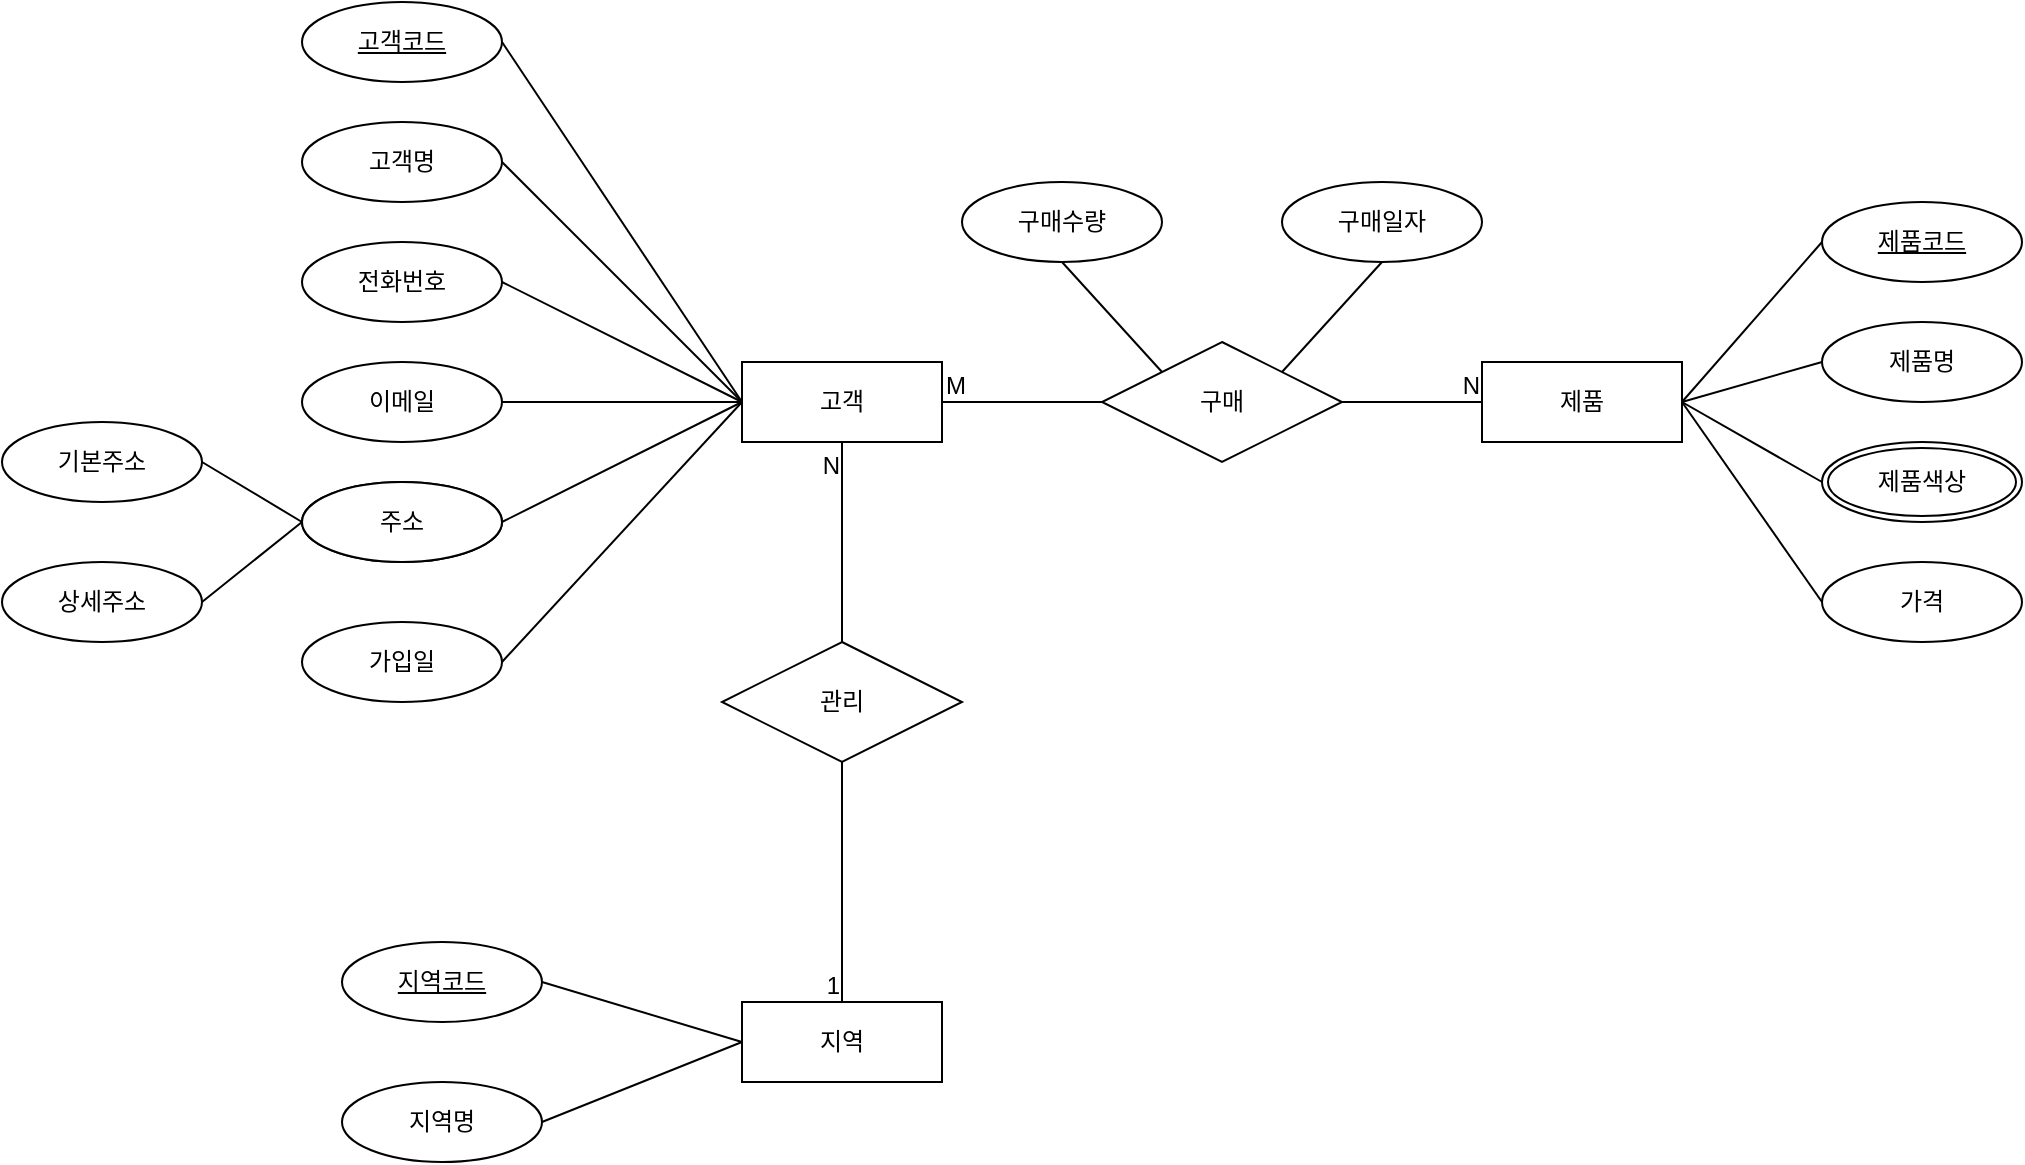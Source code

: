 <mxfile version="23.0.2" type="github" pages="2">
  <diagram name="페이지-1" id="w2jVJX1Bx0qLRJ-_xk6e">
    <mxGraphModel dx="2458" dy="933" grid="1" gridSize="10" guides="1" tooltips="1" connect="1" arrows="1" fold="1" page="1" pageScale="1" pageWidth="827" pageHeight="1169" math="0" shadow="0">
      <root>
        <mxCell id="0" />
        <mxCell id="1" parent="0" />
        <mxCell id="BhbcqhvO0li-uwCdjZCk-2" value="고객" style="whiteSpace=wrap;html=1;align=center;" vertex="1" parent="1">
          <mxGeometry x="-290" y="290" width="100" height="40" as="geometry" />
        </mxCell>
        <mxCell id="BhbcqhvO0li-uwCdjZCk-3" value="고객코드" style="ellipse;whiteSpace=wrap;html=1;align=center;fontStyle=4;" vertex="1" parent="1">
          <mxGeometry x="-510" y="110" width="100" height="40" as="geometry" />
        </mxCell>
        <mxCell id="BhbcqhvO0li-uwCdjZCk-4" value="고객명" style="ellipse;whiteSpace=wrap;html=1;align=center;" vertex="1" parent="1">
          <mxGeometry x="-510" y="170" width="100" height="40" as="geometry" />
        </mxCell>
        <mxCell id="BhbcqhvO0li-uwCdjZCk-5" value="전화번호" style="ellipse;whiteSpace=wrap;html=1;align=center;" vertex="1" parent="1">
          <mxGeometry x="-510" y="230" width="100" height="40" as="geometry" />
        </mxCell>
        <mxCell id="BhbcqhvO0li-uwCdjZCk-6" value="이메일" style="ellipse;whiteSpace=wrap;html=1;align=center;" vertex="1" parent="1">
          <mxGeometry x="-510" y="290" width="100" height="40" as="geometry" />
        </mxCell>
        <mxCell id="BhbcqhvO0li-uwCdjZCk-7" value="주소" style="ellipse;whiteSpace=wrap;html=1;align=center;" vertex="1" parent="1">
          <mxGeometry x="-510" y="350" width="100" height="40" as="geometry" />
        </mxCell>
        <mxCell id="BhbcqhvO0li-uwCdjZCk-9" value="가입일" style="ellipse;whiteSpace=wrap;html=1;align=center;" vertex="1" parent="1">
          <mxGeometry x="-510" y="420" width="100" height="40" as="geometry" />
        </mxCell>
        <mxCell id="BhbcqhvO0li-uwCdjZCk-13" value="제품" style="whiteSpace=wrap;html=1;align=center;" vertex="1" parent="1">
          <mxGeometry x="80" y="290" width="100" height="40" as="geometry" />
        </mxCell>
        <mxCell id="BhbcqhvO0li-uwCdjZCk-14" value="제품코드" style="ellipse;whiteSpace=wrap;html=1;align=center;fontStyle=4;" vertex="1" parent="1">
          <mxGeometry x="250" y="210" width="100" height="40" as="geometry" />
        </mxCell>
        <mxCell id="BhbcqhvO0li-uwCdjZCk-15" value="제품명" style="ellipse;whiteSpace=wrap;html=1;align=center;" vertex="1" parent="1">
          <mxGeometry x="250" y="270" width="100" height="40" as="geometry" />
        </mxCell>
        <mxCell id="BhbcqhvO0li-uwCdjZCk-16" value="가격" style="ellipse;whiteSpace=wrap;html=1;align=center;" vertex="1" parent="1">
          <mxGeometry x="250" y="390" width="100" height="40" as="geometry" />
        </mxCell>
        <mxCell id="BhbcqhvO0li-uwCdjZCk-18" value="" style="endArrow=none;html=1;rounded=0;exitX=1;exitY=0.5;exitDx=0;exitDy=0;entryX=0;entryY=0.5;entryDx=0;entryDy=0;" edge="1" parent="1" source="BhbcqhvO0li-uwCdjZCk-6" target="BhbcqhvO0li-uwCdjZCk-2">
          <mxGeometry relative="1" as="geometry">
            <mxPoint x="-280" y="500" as="sourcePoint" />
            <mxPoint x="-120" y="500" as="targetPoint" />
          </mxGeometry>
        </mxCell>
        <mxCell id="BhbcqhvO0li-uwCdjZCk-21" value="" style="endArrow=none;html=1;rounded=0;exitX=1;exitY=0.5;exitDx=0;exitDy=0;entryX=0;entryY=0.5;entryDx=0;entryDy=0;" edge="1" parent="1" source="BhbcqhvO0li-uwCdjZCk-5" target="BhbcqhvO0li-uwCdjZCk-2">
          <mxGeometry relative="1" as="geometry">
            <mxPoint x="-400" y="320" as="sourcePoint" />
            <mxPoint x="-340" y="320" as="targetPoint" />
          </mxGeometry>
        </mxCell>
        <mxCell id="BhbcqhvO0li-uwCdjZCk-22" value="" style="endArrow=none;html=1;rounded=0;exitX=1;exitY=0.5;exitDx=0;exitDy=0;entryX=0;entryY=0.5;entryDx=0;entryDy=0;" edge="1" parent="1" source="BhbcqhvO0li-uwCdjZCk-7" target="BhbcqhvO0li-uwCdjZCk-2">
          <mxGeometry relative="1" as="geometry">
            <mxPoint x="-400" y="320" as="sourcePoint" />
            <mxPoint x="-290" y="320" as="targetPoint" />
          </mxGeometry>
        </mxCell>
        <mxCell id="BhbcqhvO0li-uwCdjZCk-23" value="" style="endArrow=none;html=1;rounded=0;exitX=1;exitY=0.5;exitDx=0;exitDy=0;entryX=0;entryY=0.5;entryDx=0;entryDy=0;" edge="1" parent="1" source="BhbcqhvO0li-uwCdjZCk-4" target="BhbcqhvO0li-uwCdjZCk-2">
          <mxGeometry relative="1" as="geometry">
            <mxPoint x="-400" y="260" as="sourcePoint" />
            <mxPoint x="-310" y="260" as="targetPoint" />
          </mxGeometry>
        </mxCell>
        <mxCell id="BhbcqhvO0li-uwCdjZCk-24" value="" style="endArrow=none;html=1;rounded=0;exitX=1;exitY=0.5;exitDx=0;exitDy=0;entryX=0;entryY=0.5;entryDx=0;entryDy=0;" edge="1" parent="1" source="BhbcqhvO0li-uwCdjZCk-3" target="BhbcqhvO0li-uwCdjZCk-2">
          <mxGeometry relative="1" as="geometry">
            <mxPoint x="-400" y="200" as="sourcePoint" />
            <mxPoint x="-240" y="240" as="targetPoint" />
          </mxGeometry>
        </mxCell>
        <mxCell id="BhbcqhvO0li-uwCdjZCk-26" value="" style="endArrow=none;html=1;rounded=0;exitX=1;exitY=0.5;exitDx=0;exitDy=0;entryX=0;entryY=0.5;entryDx=0;entryDy=0;" edge="1" parent="1" source="BhbcqhvO0li-uwCdjZCk-9" target="BhbcqhvO0li-uwCdjZCk-2">
          <mxGeometry relative="1" as="geometry">
            <mxPoint x="-400" y="440" as="sourcePoint" />
            <mxPoint x="-290" y="320" as="targetPoint" />
          </mxGeometry>
        </mxCell>
        <mxCell id="BhbcqhvO0li-uwCdjZCk-27" value="" style="endArrow=none;html=1;rounded=0;exitX=1;exitY=0.5;exitDx=0;exitDy=0;entryX=0;entryY=0.5;entryDx=0;entryDy=0;" edge="1" parent="1" source="BhbcqhvO0li-uwCdjZCk-13" target="BhbcqhvO0li-uwCdjZCk-14">
          <mxGeometry relative="1" as="geometry">
            <mxPoint x="80" y="125" as="sourcePoint" />
            <mxPoint x="240" y="125" as="targetPoint" />
          </mxGeometry>
        </mxCell>
        <mxCell id="BhbcqhvO0li-uwCdjZCk-28" value="" style="endArrow=none;html=1;rounded=0;exitX=1;exitY=0.5;exitDx=0;exitDy=0;entryX=0;entryY=0.5;entryDx=0;entryDy=0;" edge="1" parent="1" source="BhbcqhvO0li-uwCdjZCk-13" target="BhbcqhvO0li-uwCdjZCk-15">
          <mxGeometry relative="1" as="geometry">
            <mxPoint x="80" y="125" as="sourcePoint" />
            <mxPoint x="240" y="125" as="targetPoint" />
          </mxGeometry>
        </mxCell>
        <mxCell id="BhbcqhvO0li-uwCdjZCk-29" value="" style="endArrow=none;html=1;rounded=0;exitX=1;exitY=0.5;exitDx=0;exitDy=0;entryX=0;entryY=0.5;entryDx=0;entryDy=0;" edge="1" parent="1" source="BhbcqhvO0li-uwCdjZCk-13" target="BhbcqhvO0li-uwCdjZCk-45">
          <mxGeometry relative="1" as="geometry">
            <mxPoint x="80" y="125" as="sourcePoint" />
            <mxPoint x="250.0" y="350" as="targetPoint" />
          </mxGeometry>
        </mxCell>
        <mxCell id="BhbcqhvO0li-uwCdjZCk-30" value="" style="endArrow=none;html=1;rounded=0;exitX=1;exitY=0.5;exitDx=0;exitDy=0;entryX=0;entryY=0.5;entryDx=0;entryDy=0;" edge="1" parent="1" source="BhbcqhvO0li-uwCdjZCk-13" target="BhbcqhvO0li-uwCdjZCk-16">
          <mxGeometry relative="1" as="geometry">
            <mxPoint x="80" y="125" as="sourcePoint" />
            <mxPoint x="240" y="125" as="targetPoint" />
          </mxGeometry>
        </mxCell>
        <mxCell id="BhbcqhvO0li-uwCdjZCk-33" value="" style="endArrow=none;html=1;rounded=0;exitX=1;exitY=0.5;exitDx=0;exitDy=0;entryX=0;entryY=0.5;entryDx=0;entryDy=0;" edge="1" parent="1" source="BhbcqhvO0li-uwCdjZCk-2" target="BhbcqhvO0li-uwCdjZCk-13">
          <mxGeometry relative="1" as="geometry">
            <mxPoint x="-144" y="380" as="sourcePoint" />
            <mxPoint x="16" y="380" as="targetPoint" />
          </mxGeometry>
        </mxCell>
        <mxCell id="BhbcqhvO0li-uwCdjZCk-34" value="M" style="resizable=0;html=1;whiteSpace=wrap;align=left;verticalAlign=bottom;" connectable="0" vertex="1" parent="BhbcqhvO0li-uwCdjZCk-33">
          <mxGeometry x="-1" relative="1" as="geometry" />
        </mxCell>
        <mxCell id="BhbcqhvO0li-uwCdjZCk-35" value="N" style="resizable=0;html=1;whiteSpace=wrap;align=right;verticalAlign=bottom;" connectable="0" vertex="1" parent="BhbcqhvO0li-uwCdjZCk-33">
          <mxGeometry x="1" relative="1" as="geometry" />
        </mxCell>
        <mxCell id="BhbcqhvO0li-uwCdjZCk-31" value="구매" style="shape=rhombus;perimeter=rhombusPerimeter;whiteSpace=wrap;html=1;align=center;" vertex="1" parent="1">
          <mxGeometry x="-110" y="280" width="120" height="60" as="geometry" />
        </mxCell>
        <mxCell id="BhbcqhvO0li-uwCdjZCk-36" value="구매수량" style="ellipse;whiteSpace=wrap;html=1;align=center;" vertex="1" parent="1">
          <mxGeometry x="-180" y="200" width="100" height="40" as="geometry" />
        </mxCell>
        <mxCell id="BhbcqhvO0li-uwCdjZCk-37" value="구매일자" style="ellipse;whiteSpace=wrap;html=1;align=center;" vertex="1" parent="1">
          <mxGeometry x="-20" y="200" width="100" height="40" as="geometry" />
        </mxCell>
        <mxCell id="BhbcqhvO0li-uwCdjZCk-38" value="" style="endArrow=none;html=1;rounded=0;exitX=0.5;exitY=1;exitDx=0;exitDy=0;entryX=0;entryY=0;entryDx=0;entryDy=0;" edge="1" parent="1" source="BhbcqhvO0li-uwCdjZCk-36" target="BhbcqhvO0li-uwCdjZCk-31">
          <mxGeometry relative="1" as="geometry">
            <mxPoint x="-370" y="490" as="sourcePoint" />
            <mxPoint x="-210" y="490" as="targetPoint" />
          </mxGeometry>
        </mxCell>
        <mxCell id="BhbcqhvO0li-uwCdjZCk-39" value="" style="endArrow=none;html=1;rounded=0;exitX=0.5;exitY=1;exitDx=0;exitDy=0;entryX=1;entryY=0;entryDx=0;entryDy=0;" edge="1" parent="1" source="BhbcqhvO0li-uwCdjZCk-37" target="BhbcqhvO0li-uwCdjZCk-31">
          <mxGeometry relative="1" as="geometry">
            <mxPoint x="-370" y="490" as="sourcePoint" />
            <mxPoint x="-210" y="490" as="targetPoint" />
          </mxGeometry>
        </mxCell>
        <mxCell id="BhbcqhvO0li-uwCdjZCk-40" value="지역" style="whiteSpace=wrap;html=1;align=center;" vertex="1" parent="1">
          <mxGeometry x="-290" y="610" width="100" height="40" as="geometry" />
        </mxCell>
        <mxCell id="BhbcqhvO0li-uwCdjZCk-43" value="지역명" style="ellipse;whiteSpace=wrap;html=1;align=center;" vertex="1" parent="1">
          <mxGeometry x="-490" y="650" width="100" height="40" as="geometry" />
        </mxCell>
        <mxCell id="BhbcqhvO0li-uwCdjZCk-44" value="지역코드" style="ellipse;whiteSpace=wrap;html=1;align=center;fontStyle=4;" vertex="1" parent="1">
          <mxGeometry x="-490" y="580" width="100" height="40" as="geometry" />
        </mxCell>
        <mxCell id="BhbcqhvO0li-uwCdjZCk-45" value="제품색상" style="ellipse;shape=doubleEllipse;margin=3;whiteSpace=wrap;html=1;align=center;" vertex="1" parent="1">
          <mxGeometry x="250" y="330" width="100" height="40" as="geometry" />
        </mxCell>
        <mxCell id="BhbcqhvO0li-uwCdjZCk-46" value="" style="endArrow=none;html=1;rounded=0;entryX=0.5;entryY=1;entryDx=0;entryDy=0;exitX=0.5;exitY=0;exitDx=0;exitDy=0;" edge="1" parent="1" source="BhbcqhvO0li-uwCdjZCk-50" target="BhbcqhvO0li-uwCdjZCk-2">
          <mxGeometry relative="1" as="geometry">
            <mxPoint x="-240" y="430" as="sourcePoint" />
            <mxPoint x="-110" y="490" as="targetPoint" />
          </mxGeometry>
        </mxCell>
        <mxCell id="BhbcqhvO0li-uwCdjZCk-47" value="N" style="resizable=0;html=1;whiteSpace=wrap;align=right;verticalAlign=bottom;" connectable="0" vertex="1" parent="BhbcqhvO0li-uwCdjZCk-46">
          <mxGeometry x="1" relative="1" as="geometry">
            <mxPoint y="20" as="offset" />
          </mxGeometry>
        </mxCell>
        <mxCell id="BhbcqhvO0li-uwCdjZCk-48" value="" style="endArrow=none;html=1;rounded=0;exitX=0;exitY=0.5;exitDx=0;exitDy=0;entryX=1;entryY=0.5;entryDx=0;entryDy=0;" edge="1" parent="1" source="BhbcqhvO0li-uwCdjZCk-40" target="BhbcqhvO0li-uwCdjZCk-43">
          <mxGeometry relative="1" as="geometry">
            <mxPoint x="-300" y="710" as="sourcePoint" />
            <mxPoint x="-140" y="710" as="targetPoint" />
          </mxGeometry>
        </mxCell>
        <mxCell id="BhbcqhvO0li-uwCdjZCk-49" value="" style="endArrow=none;html=1;rounded=0;exitX=0;exitY=0.5;exitDx=0;exitDy=0;entryX=1;entryY=0.5;entryDx=0;entryDy=0;" edge="1" parent="1" source="BhbcqhvO0li-uwCdjZCk-40" target="BhbcqhvO0li-uwCdjZCk-44">
          <mxGeometry relative="1" as="geometry">
            <mxPoint x="-360" y="750" as="sourcePoint" />
            <mxPoint x="-200" y="750" as="targetPoint" />
          </mxGeometry>
        </mxCell>
        <mxCell id="BhbcqhvO0li-uwCdjZCk-50" value="관리" style="shape=rhombus;perimeter=rhombusPerimeter;whiteSpace=wrap;html=1;align=center;" vertex="1" parent="1">
          <mxGeometry x="-300" y="430" width="120" height="60" as="geometry" />
        </mxCell>
        <mxCell id="BhbcqhvO0li-uwCdjZCk-52" value="" style="endArrow=none;html=1;rounded=0;exitX=0.5;exitY=0;exitDx=0;exitDy=0;entryX=0.5;entryY=1;entryDx=0;entryDy=0;" edge="1" parent="1" source="BhbcqhvO0li-uwCdjZCk-40" target="BhbcqhvO0li-uwCdjZCk-50">
          <mxGeometry relative="1" as="geometry">
            <mxPoint x="-270" y="490" as="sourcePoint" />
            <mxPoint x="-110" y="490" as="targetPoint" />
          </mxGeometry>
        </mxCell>
        <mxCell id="BhbcqhvO0li-uwCdjZCk-53" value="1" style="resizable=0;html=1;whiteSpace=wrap;align=right;verticalAlign=bottom;" connectable="0" vertex="1" parent="BhbcqhvO0li-uwCdjZCk-52">
          <mxGeometry x="1" relative="1" as="geometry">
            <mxPoint y="120" as="offset" />
          </mxGeometry>
        </mxCell>
        <mxCell id="BhbcqhvO0li-uwCdjZCk-55" value="기본주소" style="ellipse;whiteSpace=wrap;html=1;align=center;" vertex="1" parent="1">
          <mxGeometry x="-660" y="320" width="100" height="40" as="geometry" />
        </mxCell>
        <mxCell id="BhbcqhvO0li-uwCdjZCk-56" value="주소" style="ellipse;whiteSpace=wrap;html=1;align=center;" vertex="1" parent="1">
          <mxGeometry x="-510" y="350" width="100" height="40" as="geometry" />
        </mxCell>
        <mxCell id="BhbcqhvO0li-uwCdjZCk-57" value="상세주소" style="ellipse;whiteSpace=wrap;html=1;align=center;" vertex="1" parent="1">
          <mxGeometry x="-660" y="390" width="100" height="40" as="geometry" />
        </mxCell>
        <mxCell id="BhbcqhvO0li-uwCdjZCk-58" value="" style="endArrow=none;html=1;rounded=0;exitX=1;exitY=0.5;exitDx=0;exitDy=0;entryX=0;entryY=0.5;entryDx=0;entryDy=0;" edge="1" parent="1" source="BhbcqhvO0li-uwCdjZCk-55" target="BhbcqhvO0li-uwCdjZCk-56">
          <mxGeometry relative="1" as="geometry">
            <mxPoint x="-270" y="490" as="sourcePoint" />
            <mxPoint x="-110" y="490" as="targetPoint" />
          </mxGeometry>
        </mxCell>
        <mxCell id="BhbcqhvO0li-uwCdjZCk-59" value="" style="endArrow=none;html=1;rounded=0;exitX=1;exitY=0.5;exitDx=0;exitDy=0;entryX=0;entryY=0.5;entryDx=0;entryDy=0;" edge="1" parent="1" source="BhbcqhvO0li-uwCdjZCk-57" target="BhbcqhvO0li-uwCdjZCk-56">
          <mxGeometry relative="1" as="geometry">
            <mxPoint x="-270" y="490" as="sourcePoint" />
            <mxPoint x="-110" y="490" as="targetPoint" />
          </mxGeometry>
        </mxCell>
      </root>
    </mxGraphModel>
  </diagram>
  <diagram id="8VqGBTfxtpJUH1olbVN4" name="페이지-2">
    <mxGraphModel dx="1386" dy="793" grid="1" gridSize="10" guides="1" tooltips="1" connect="1" arrows="1" fold="1" page="1" pageScale="1" pageWidth="827" pageHeight="1169" math="0" shadow="0">
      <root>
        <mxCell id="0" />
        <mxCell id="1" parent="0" />
        <mxCell id="y05FF19bcZyFZGeT9nNd-1" value="고객" style="shape=table;startSize=30;container=1;collapsible=1;childLayout=tableLayout;fixedRows=1;rowLines=0;fontStyle=1;align=center;resizeLast=1;html=1;whiteSpace=wrap;" vertex="1" parent="1">
          <mxGeometry x="60" y="90" width="180" height="270" as="geometry" />
        </mxCell>
        <mxCell id="y05FF19bcZyFZGeT9nNd-2" value="" style="shape=tableRow;horizontal=0;startSize=0;swimlaneHead=0;swimlaneBody=0;fillColor=none;collapsible=0;dropTarget=0;points=[[0,0.5],[1,0.5]];portConstraint=eastwest;top=0;left=0;right=0;bottom=0;html=1;" vertex="1" parent="y05FF19bcZyFZGeT9nNd-1">
          <mxGeometry y="30" width="180" height="30" as="geometry" />
        </mxCell>
        <mxCell id="y05FF19bcZyFZGeT9nNd-3" value="PK" style="shape=partialRectangle;connectable=0;fillColor=none;top=0;left=0;bottom=0;right=0;fontStyle=1;overflow=hidden;html=1;whiteSpace=wrap;" vertex="1" parent="y05FF19bcZyFZGeT9nNd-2">
          <mxGeometry width="60" height="30" as="geometry">
            <mxRectangle width="60" height="30" as="alternateBounds" />
          </mxGeometry>
        </mxCell>
        <mxCell id="y05FF19bcZyFZGeT9nNd-4" value="고객코드" style="shape=partialRectangle;connectable=0;fillColor=none;top=0;left=0;bottom=0;right=0;align=left;spacingLeft=6;fontStyle=5;overflow=hidden;html=1;whiteSpace=wrap;" vertex="1" parent="y05FF19bcZyFZGeT9nNd-2">
          <mxGeometry x="60" width="120" height="30" as="geometry">
            <mxRectangle width="120" height="30" as="alternateBounds" />
          </mxGeometry>
        </mxCell>
        <mxCell id="9x-7wj4KyL5ItiFpGM_J-4" value="" style="shape=tableRow;horizontal=0;startSize=0;swimlaneHead=0;swimlaneBody=0;fillColor=none;collapsible=0;dropTarget=0;points=[[0,0.5],[1,0.5]];portConstraint=eastwest;top=0;left=0;right=0;bottom=0;html=1;" vertex="1" parent="y05FF19bcZyFZGeT9nNd-1">
          <mxGeometry y="60" width="180" height="30" as="geometry" />
        </mxCell>
        <mxCell id="9x-7wj4KyL5ItiFpGM_J-5" value="FK" style="shape=partialRectangle;connectable=0;fillColor=none;top=0;left=0;bottom=0;right=0;fontStyle=1;overflow=hidden;html=1;whiteSpace=wrap;" vertex="1" parent="9x-7wj4KyL5ItiFpGM_J-4">
          <mxGeometry width="60" height="30" as="geometry">
            <mxRectangle width="60" height="30" as="alternateBounds" />
          </mxGeometry>
        </mxCell>
        <mxCell id="9x-7wj4KyL5ItiFpGM_J-6" value="지역코드" style="shape=partialRectangle;connectable=0;fillColor=none;top=0;left=0;bottom=0;right=0;align=left;spacingLeft=6;fontStyle=5;overflow=hidden;html=1;whiteSpace=wrap;" vertex="1" parent="9x-7wj4KyL5ItiFpGM_J-4">
          <mxGeometry x="60" width="120" height="30" as="geometry">
            <mxRectangle width="120" height="30" as="alternateBounds" />
          </mxGeometry>
        </mxCell>
        <mxCell id="y05FF19bcZyFZGeT9nNd-8" value="" style="shape=tableRow;horizontal=0;startSize=0;swimlaneHead=0;swimlaneBody=0;fillColor=none;collapsible=0;dropTarget=0;points=[[0,0.5],[1,0.5]];portConstraint=eastwest;top=0;left=0;right=0;bottom=0;html=1;" vertex="1" parent="y05FF19bcZyFZGeT9nNd-1">
          <mxGeometry y="90" width="180" height="30" as="geometry" />
        </mxCell>
        <mxCell id="y05FF19bcZyFZGeT9nNd-9" value="" style="shape=partialRectangle;connectable=0;fillColor=none;top=0;left=0;bottom=0;right=0;editable=1;overflow=hidden;html=1;whiteSpace=wrap;" vertex="1" parent="y05FF19bcZyFZGeT9nNd-8">
          <mxGeometry width="60" height="30" as="geometry">
            <mxRectangle width="60" height="30" as="alternateBounds" />
          </mxGeometry>
        </mxCell>
        <mxCell id="y05FF19bcZyFZGeT9nNd-10" value="고객명" style="shape=partialRectangle;connectable=0;fillColor=none;top=0;left=0;bottom=0;right=0;align=left;spacingLeft=6;overflow=hidden;html=1;whiteSpace=wrap;" vertex="1" parent="y05FF19bcZyFZGeT9nNd-8">
          <mxGeometry x="60" width="120" height="30" as="geometry">
            <mxRectangle width="120" height="30" as="alternateBounds" />
          </mxGeometry>
        </mxCell>
        <mxCell id="y05FF19bcZyFZGeT9nNd-11" value="" style="shape=tableRow;horizontal=0;startSize=0;swimlaneHead=0;swimlaneBody=0;fillColor=none;collapsible=0;dropTarget=0;points=[[0,0.5],[1,0.5]];portConstraint=eastwest;top=0;left=0;right=0;bottom=0;html=1;" vertex="1" parent="y05FF19bcZyFZGeT9nNd-1">
          <mxGeometry y="120" width="180" height="30" as="geometry" />
        </mxCell>
        <mxCell id="y05FF19bcZyFZGeT9nNd-12" value="" style="shape=partialRectangle;connectable=0;fillColor=none;top=0;left=0;bottom=0;right=0;editable=1;overflow=hidden;html=1;whiteSpace=wrap;" vertex="1" parent="y05FF19bcZyFZGeT9nNd-11">
          <mxGeometry width="60" height="30" as="geometry">
            <mxRectangle width="60" height="30" as="alternateBounds" />
          </mxGeometry>
        </mxCell>
        <mxCell id="y05FF19bcZyFZGeT9nNd-13" value="전화번호" style="shape=partialRectangle;connectable=0;fillColor=none;top=0;left=0;bottom=0;right=0;align=left;spacingLeft=6;overflow=hidden;html=1;whiteSpace=wrap;" vertex="1" parent="y05FF19bcZyFZGeT9nNd-11">
          <mxGeometry x="60" width="120" height="30" as="geometry">
            <mxRectangle width="120" height="30" as="alternateBounds" />
          </mxGeometry>
        </mxCell>
        <mxCell id="OFFYwLak2KUtHoELE_ba-1" value="" style="shape=tableRow;horizontal=0;startSize=0;swimlaneHead=0;swimlaneBody=0;fillColor=none;collapsible=0;dropTarget=0;points=[[0,0.5],[1,0.5]];portConstraint=eastwest;top=0;left=0;right=0;bottom=0;html=1;" vertex="1" parent="y05FF19bcZyFZGeT9nNd-1">
          <mxGeometry y="150" width="180" height="30" as="geometry" />
        </mxCell>
        <mxCell id="OFFYwLak2KUtHoELE_ba-2" value="" style="shape=partialRectangle;connectable=0;fillColor=none;top=0;left=0;bottom=0;right=0;editable=1;overflow=hidden;html=1;whiteSpace=wrap;" vertex="1" parent="OFFYwLak2KUtHoELE_ba-1">
          <mxGeometry width="60" height="30" as="geometry">
            <mxRectangle width="60" height="30" as="alternateBounds" />
          </mxGeometry>
        </mxCell>
        <mxCell id="OFFYwLak2KUtHoELE_ba-3" value="이메일" style="shape=partialRectangle;connectable=0;fillColor=none;top=0;left=0;bottom=0;right=0;align=left;spacingLeft=6;overflow=hidden;html=1;whiteSpace=wrap;" vertex="1" parent="OFFYwLak2KUtHoELE_ba-1">
          <mxGeometry x="60" width="120" height="30" as="geometry">
            <mxRectangle width="120" height="30" as="alternateBounds" />
          </mxGeometry>
        </mxCell>
        <mxCell id="OFFYwLak2KUtHoELE_ba-4" value="" style="shape=tableRow;horizontal=0;startSize=0;swimlaneHead=0;swimlaneBody=0;fillColor=none;collapsible=0;dropTarget=0;points=[[0,0.5],[1,0.5]];portConstraint=eastwest;top=0;left=0;right=0;bottom=0;html=1;" vertex="1" parent="y05FF19bcZyFZGeT9nNd-1">
          <mxGeometry y="180" width="180" height="30" as="geometry" />
        </mxCell>
        <mxCell id="OFFYwLak2KUtHoELE_ba-5" value="" style="shape=partialRectangle;connectable=0;fillColor=none;top=0;left=0;bottom=0;right=0;editable=1;overflow=hidden;html=1;whiteSpace=wrap;" vertex="1" parent="OFFYwLak2KUtHoELE_ba-4">
          <mxGeometry width="60" height="30" as="geometry">
            <mxRectangle width="60" height="30" as="alternateBounds" />
          </mxGeometry>
        </mxCell>
        <mxCell id="OFFYwLak2KUtHoELE_ba-6" value="기본주소" style="shape=partialRectangle;connectable=0;fillColor=none;top=0;left=0;bottom=0;right=0;align=left;spacingLeft=6;overflow=hidden;html=1;whiteSpace=wrap;" vertex="1" parent="OFFYwLak2KUtHoELE_ba-4">
          <mxGeometry x="60" width="120" height="30" as="geometry">
            <mxRectangle width="120" height="30" as="alternateBounds" />
          </mxGeometry>
        </mxCell>
        <mxCell id="OFFYwLak2KUtHoELE_ba-7" value="" style="shape=tableRow;horizontal=0;startSize=0;swimlaneHead=0;swimlaneBody=0;fillColor=none;collapsible=0;dropTarget=0;points=[[0,0.5],[1,0.5]];portConstraint=eastwest;top=0;left=0;right=0;bottom=0;html=1;" vertex="1" parent="y05FF19bcZyFZGeT9nNd-1">
          <mxGeometry y="210" width="180" height="30" as="geometry" />
        </mxCell>
        <mxCell id="OFFYwLak2KUtHoELE_ba-8" value="" style="shape=partialRectangle;connectable=0;fillColor=none;top=0;left=0;bottom=0;right=0;editable=1;overflow=hidden;html=1;whiteSpace=wrap;" vertex="1" parent="OFFYwLak2KUtHoELE_ba-7">
          <mxGeometry width="60" height="30" as="geometry">
            <mxRectangle width="60" height="30" as="alternateBounds" />
          </mxGeometry>
        </mxCell>
        <mxCell id="OFFYwLak2KUtHoELE_ba-9" value="상세주소" style="shape=partialRectangle;connectable=0;fillColor=none;top=0;left=0;bottom=0;right=0;align=left;spacingLeft=6;overflow=hidden;html=1;whiteSpace=wrap;" vertex="1" parent="OFFYwLak2KUtHoELE_ba-7">
          <mxGeometry x="60" width="120" height="30" as="geometry">
            <mxRectangle width="120" height="30" as="alternateBounds" />
          </mxGeometry>
        </mxCell>
        <mxCell id="9x-7wj4KyL5ItiFpGM_J-1" value="" style="shape=tableRow;horizontal=0;startSize=0;swimlaneHead=0;swimlaneBody=0;fillColor=none;collapsible=0;dropTarget=0;points=[[0,0.5],[1,0.5]];portConstraint=eastwest;top=0;left=0;right=0;bottom=0;html=1;" vertex="1" parent="y05FF19bcZyFZGeT9nNd-1">
          <mxGeometry y="240" width="180" height="30" as="geometry" />
        </mxCell>
        <mxCell id="9x-7wj4KyL5ItiFpGM_J-2" value="" style="shape=partialRectangle;connectable=0;fillColor=none;top=0;left=0;bottom=0;right=0;editable=1;overflow=hidden;html=1;whiteSpace=wrap;" vertex="1" parent="9x-7wj4KyL5ItiFpGM_J-1">
          <mxGeometry width="60" height="30" as="geometry">
            <mxRectangle width="60" height="30" as="alternateBounds" />
          </mxGeometry>
        </mxCell>
        <mxCell id="9x-7wj4KyL5ItiFpGM_J-3" value="가입일" style="shape=partialRectangle;connectable=0;fillColor=none;top=0;left=0;bottom=0;right=0;align=left;spacingLeft=6;overflow=hidden;html=1;whiteSpace=wrap;" vertex="1" parent="9x-7wj4KyL5ItiFpGM_J-1">
          <mxGeometry x="60" width="120" height="30" as="geometry">
            <mxRectangle width="120" height="30" as="alternateBounds" />
          </mxGeometry>
        </mxCell>
        <mxCell id="Ghf32jLxKfk1vKRQi0Xu-1" value="구매" style="shape=table;startSize=30;container=1;collapsible=1;childLayout=tableLayout;fixedRows=1;rowLines=0;fontStyle=1;align=center;resizeLast=1;html=1;whiteSpace=wrap;" vertex="1" parent="1">
          <mxGeometry x="320" y="380" width="180" height="180" as="geometry" />
        </mxCell>
        <mxCell id="gKlijgfKswLYCi8my0GD-3" value="" style="shape=tableRow;horizontal=0;startSize=0;swimlaneHead=0;swimlaneBody=0;fillColor=none;collapsible=0;dropTarget=0;points=[[0,0.5],[1,0.5]];portConstraint=eastwest;top=0;left=0;right=0;bottom=0;html=1;" vertex="1" parent="Ghf32jLxKfk1vKRQi0Xu-1">
          <mxGeometry y="30" width="180" height="30" as="geometry" />
        </mxCell>
        <mxCell id="gKlijgfKswLYCi8my0GD-4" value="PK" style="shape=partialRectangle;connectable=0;fillColor=none;top=0;left=0;bottom=0;right=0;fontStyle=1;overflow=hidden;html=1;whiteSpace=wrap;" vertex="1" parent="gKlijgfKswLYCi8my0GD-3">
          <mxGeometry width="60" height="30" as="geometry">
            <mxRectangle width="60" height="30" as="alternateBounds" />
          </mxGeometry>
        </mxCell>
        <mxCell id="gKlijgfKswLYCi8my0GD-5" value="구매코드" style="shape=partialRectangle;connectable=0;fillColor=none;top=0;left=0;bottom=0;right=0;align=left;spacingLeft=6;fontStyle=5;overflow=hidden;html=1;whiteSpace=wrap;" vertex="1" parent="gKlijgfKswLYCi8my0GD-3">
          <mxGeometry x="60" width="120" height="30" as="geometry">
            <mxRectangle width="120" height="30" as="alternateBounds" />
          </mxGeometry>
        </mxCell>
        <mxCell id="Ghf32jLxKfk1vKRQi0Xu-2" value="" style="shape=tableRow;horizontal=0;startSize=0;swimlaneHead=0;swimlaneBody=0;fillColor=none;collapsible=0;dropTarget=0;points=[[0,0.5],[1,0.5]];portConstraint=eastwest;top=0;left=0;right=0;bottom=0;html=1;" vertex="1" parent="Ghf32jLxKfk1vKRQi0Xu-1">
          <mxGeometry y="60" width="180" height="30" as="geometry" />
        </mxCell>
        <mxCell id="Ghf32jLxKfk1vKRQi0Xu-3" value="FK" style="shape=partialRectangle;connectable=0;fillColor=none;top=0;left=0;bottom=0;right=0;fontStyle=1;overflow=hidden;html=1;whiteSpace=wrap;" vertex="1" parent="Ghf32jLxKfk1vKRQi0Xu-2">
          <mxGeometry width="60" height="30" as="geometry">
            <mxRectangle width="60" height="30" as="alternateBounds" />
          </mxGeometry>
        </mxCell>
        <mxCell id="Ghf32jLxKfk1vKRQi0Xu-4" value="고객코드" style="shape=partialRectangle;connectable=0;fillColor=none;top=0;left=0;bottom=0;right=0;align=left;spacingLeft=6;fontStyle=5;overflow=hidden;html=1;whiteSpace=wrap;" vertex="1" parent="Ghf32jLxKfk1vKRQi0Xu-2">
          <mxGeometry x="60" width="120" height="30" as="geometry">
            <mxRectangle width="120" height="30" as="alternateBounds" />
          </mxGeometry>
        </mxCell>
        <mxCell id="PvAWrzIqkaMdqB6ieTwc-1" value="" style="shape=tableRow;horizontal=0;startSize=0;swimlaneHead=0;swimlaneBody=0;fillColor=none;collapsible=0;dropTarget=0;points=[[0,0.5],[1,0.5]];portConstraint=eastwest;top=0;left=0;right=0;bottom=0;html=1;" vertex="1" parent="Ghf32jLxKfk1vKRQi0Xu-1">
          <mxGeometry y="90" width="180" height="30" as="geometry" />
        </mxCell>
        <mxCell id="PvAWrzIqkaMdqB6ieTwc-2" value="FK" style="shape=partialRectangle;connectable=0;fillColor=none;top=0;left=0;bottom=0;right=0;fontStyle=1;overflow=hidden;html=1;whiteSpace=wrap;" vertex="1" parent="PvAWrzIqkaMdqB6ieTwc-1">
          <mxGeometry width="60" height="30" as="geometry">
            <mxRectangle width="60" height="30" as="alternateBounds" />
          </mxGeometry>
        </mxCell>
        <mxCell id="PvAWrzIqkaMdqB6ieTwc-3" value="제품코드" style="shape=partialRectangle;connectable=0;fillColor=none;top=0;left=0;bottom=0;right=0;align=left;spacingLeft=6;fontStyle=5;overflow=hidden;html=1;whiteSpace=wrap;" vertex="1" parent="PvAWrzIqkaMdqB6ieTwc-1">
          <mxGeometry x="60" width="120" height="30" as="geometry">
            <mxRectangle width="120" height="30" as="alternateBounds" />
          </mxGeometry>
        </mxCell>
        <mxCell id="Ghf32jLxKfk1vKRQi0Xu-5" value="" style="shape=tableRow;horizontal=0;startSize=0;swimlaneHead=0;swimlaneBody=0;fillColor=none;collapsible=0;dropTarget=0;points=[[0,0.5],[1,0.5]];portConstraint=eastwest;top=0;left=0;right=0;bottom=0;html=1;" vertex="1" parent="Ghf32jLxKfk1vKRQi0Xu-1">
          <mxGeometry y="120" width="180" height="30" as="geometry" />
        </mxCell>
        <mxCell id="Ghf32jLxKfk1vKRQi0Xu-6" value="" style="shape=partialRectangle;connectable=0;fillColor=none;top=0;left=0;bottom=0;right=0;editable=1;overflow=hidden;html=1;whiteSpace=wrap;" vertex="1" parent="Ghf32jLxKfk1vKRQi0Xu-5">
          <mxGeometry width="60" height="30" as="geometry">
            <mxRectangle width="60" height="30" as="alternateBounds" />
          </mxGeometry>
        </mxCell>
        <mxCell id="Ghf32jLxKfk1vKRQi0Xu-7" value="구매수량" style="shape=partialRectangle;connectable=0;fillColor=none;top=0;left=0;bottom=0;right=0;align=left;spacingLeft=6;overflow=hidden;html=1;whiteSpace=wrap;" vertex="1" parent="Ghf32jLxKfk1vKRQi0Xu-5">
          <mxGeometry x="60" width="120" height="30" as="geometry">
            <mxRectangle width="120" height="30" as="alternateBounds" />
          </mxGeometry>
        </mxCell>
        <mxCell id="Ghf32jLxKfk1vKRQi0Xu-8" value="" style="shape=tableRow;horizontal=0;startSize=0;swimlaneHead=0;swimlaneBody=0;fillColor=none;collapsible=0;dropTarget=0;points=[[0,0.5],[1,0.5]];portConstraint=eastwest;top=0;left=0;right=0;bottom=0;html=1;" vertex="1" parent="Ghf32jLxKfk1vKRQi0Xu-1">
          <mxGeometry y="150" width="180" height="30" as="geometry" />
        </mxCell>
        <mxCell id="Ghf32jLxKfk1vKRQi0Xu-9" value="" style="shape=partialRectangle;connectable=0;fillColor=none;top=0;left=0;bottom=0;right=0;editable=1;overflow=hidden;html=1;whiteSpace=wrap;" vertex="1" parent="Ghf32jLxKfk1vKRQi0Xu-8">
          <mxGeometry width="60" height="30" as="geometry">
            <mxRectangle width="60" height="30" as="alternateBounds" />
          </mxGeometry>
        </mxCell>
        <mxCell id="Ghf32jLxKfk1vKRQi0Xu-10" value="구매일자" style="shape=partialRectangle;connectable=0;fillColor=none;top=0;left=0;bottom=0;right=0;align=left;spacingLeft=6;overflow=hidden;html=1;whiteSpace=wrap;" vertex="1" parent="Ghf32jLxKfk1vKRQi0Xu-8">
          <mxGeometry x="60" width="120" height="30" as="geometry">
            <mxRectangle width="120" height="30" as="alternateBounds" />
          </mxGeometry>
        </mxCell>
        <mxCell id="XY2ioGTlZanoU620vAEw-1" value="제품" style="shape=table;startSize=30;container=1;collapsible=1;childLayout=tableLayout;fixedRows=1;rowLines=0;fontStyle=1;align=center;resizeLast=1;html=1;whiteSpace=wrap;" vertex="1" parent="1">
          <mxGeometry x="590" y="490" width="180" height="150" as="geometry" />
        </mxCell>
        <mxCell id="XY2ioGTlZanoU620vAEw-2" value="" style="shape=tableRow;horizontal=0;startSize=0;swimlaneHead=0;swimlaneBody=0;fillColor=none;collapsible=0;dropTarget=0;points=[[0,0.5],[1,0.5]];portConstraint=eastwest;top=0;left=0;right=0;bottom=0;html=1;" vertex="1" parent="XY2ioGTlZanoU620vAEw-1">
          <mxGeometry y="30" width="180" height="30" as="geometry" />
        </mxCell>
        <mxCell id="XY2ioGTlZanoU620vAEw-3" value="PK" style="shape=partialRectangle;connectable=0;fillColor=none;top=0;left=0;bottom=0;right=0;fontStyle=1;overflow=hidden;html=1;whiteSpace=wrap;" vertex="1" parent="XY2ioGTlZanoU620vAEw-2">
          <mxGeometry width="60" height="30" as="geometry">
            <mxRectangle width="60" height="30" as="alternateBounds" />
          </mxGeometry>
        </mxCell>
        <mxCell id="XY2ioGTlZanoU620vAEw-4" value="제품코드" style="shape=partialRectangle;connectable=0;fillColor=none;top=0;left=0;bottom=0;right=0;align=left;spacingLeft=6;fontStyle=5;overflow=hidden;html=1;whiteSpace=wrap;" vertex="1" parent="XY2ioGTlZanoU620vAEw-2">
          <mxGeometry x="60" width="120" height="30" as="geometry">
            <mxRectangle width="120" height="30" as="alternateBounds" />
          </mxGeometry>
        </mxCell>
        <mxCell id="XY2ioGTlZanoU620vAEw-5" value="" style="shape=tableRow;horizontal=0;startSize=0;swimlaneHead=0;swimlaneBody=0;fillColor=none;collapsible=0;dropTarget=0;points=[[0,0.5],[1,0.5]];portConstraint=eastwest;top=0;left=0;right=0;bottom=0;html=1;" vertex="1" parent="XY2ioGTlZanoU620vAEw-1">
          <mxGeometry y="60" width="180" height="30" as="geometry" />
        </mxCell>
        <mxCell id="XY2ioGTlZanoU620vAEw-6" value="" style="shape=partialRectangle;connectable=0;fillColor=none;top=0;left=0;bottom=0;right=0;editable=1;overflow=hidden;html=1;whiteSpace=wrap;" vertex="1" parent="XY2ioGTlZanoU620vAEw-5">
          <mxGeometry width="60" height="30" as="geometry">
            <mxRectangle width="60" height="30" as="alternateBounds" />
          </mxGeometry>
        </mxCell>
        <mxCell id="XY2ioGTlZanoU620vAEw-7" value="제품명" style="shape=partialRectangle;connectable=0;fillColor=none;top=0;left=0;bottom=0;right=0;align=left;spacingLeft=6;overflow=hidden;html=1;whiteSpace=wrap;" vertex="1" parent="XY2ioGTlZanoU620vAEw-5">
          <mxGeometry x="60" width="120" height="30" as="geometry">
            <mxRectangle width="120" height="30" as="alternateBounds" />
          </mxGeometry>
        </mxCell>
        <mxCell id="XY2ioGTlZanoU620vAEw-8" value="" style="shape=tableRow;horizontal=0;startSize=0;swimlaneHead=0;swimlaneBody=0;fillColor=none;collapsible=0;dropTarget=0;points=[[0,0.5],[1,0.5]];portConstraint=eastwest;top=0;left=0;right=0;bottom=0;html=1;" vertex="1" parent="XY2ioGTlZanoU620vAEw-1">
          <mxGeometry y="90" width="180" height="30" as="geometry" />
        </mxCell>
        <mxCell id="XY2ioGTlZanoU620vAEw-9" value="" style="shape=partialRectangle;connectable=0;fillColor=none;top=0;left=0;bottom=0;right=0;editable=1;overflow=hidden;html=1;whiteSpace=wrap;" vertex="1" parent="XY2ioGTlZanoU620vAEw-8">
          <mxGeometry width="60" height="30" as="geometry">
            <mxRectangle width="60" height="30" as="alternateBounds" />
          </mxGeometry>
        </mxCell>
        <mxCell id="XY2ioGTlZanoU620vAEw-10" value="제품색상" style="shape=partialRectangle;connectable=0;fillColor=none;top=0;left=0;bottom=0;right=0;align=left;spacingLeft=6;overflow=hidden;html=1;whiteSpace=wrap;" vertex="1" parent="XY2ioGTlZanoU620vAEw-8">
          <mxGeometry x="60" width="120" height="30" as="geometry">
            <mxRectangle width="120" height="30" as="alternateBounds" />
          </mxGeometry>
        </mxCell>
        <mxCell id="XY2ioGTlZanoU620vAEw-11" value="" style="shape=tableRow;horizontal=0;startSize=0;swimlaneHead=0;swimlaneBody=0;fillColor=none;collapsible=0;dropTarget=0;points=[[0,0.5],[1,0.5]];portConstraint=eastwest;top=0;left=0;right=0;bottom=0;html=1;" vertex="1" parent="XY2ioGTlZanoU620vAEw-1">
          <mxGeometry y="120" width="180" height="30" as="geometry" />
        </mxCell>
        <mxCell id="XY2ioGTlZanoU620vAEw-12" value="" style="shape=partialRectangle;connectable=0;fillColor=none;top=0;left=0;bottom=0;right=0;editable=1;overflow=hidden;html=1;whiteSpace=wrap;" vertex="1" parent="XY2ioGTlZanoU620vAEw-11">
          <mxGeometry width="60" height="30" as="geometry">
            <mxRectangle width="60" height="30" as="alternateBounds" />
          </mxGeometry>
        </mxCell>
        <mxCell id="XY2ioGTlZanoU620vAEw-13" value="가격" style="shape=partialRectangle;connectable=0;fillColor=none;top=0;left=0;bottom=0;right=0;align=left;spacingLeft=6;overflow=hidden;html=1;whiteSpace=wrap;" vertex="1" parent="XY2ioGTlZanoU620vAEw-11">
          <mxGeometry x="60" width="120" height="30" as="geometry">
            <mxRectangle width="120" height="30" as="alternateBounds" />
          </mxGeometry>
        </mxCell>
        <mxCell id="xmUs7HbtCy8Gn6EPvng8-1" value="지역" style="shape=table;startSize=30;container=1;collapsible=1;childLayout=tableLayout;fixedRows=1;rowLines=0;fontStyle=1;align=center;resizeLast=1;html=1;whiteSpace=wrap;" vertex="1" parent="1">
          <mxGeometry x="520" y="100" width="180" height="90" as="geometry" />
        </mxCell>
        <mxCell id="xmUs7HbtCy8Gn6EPvng8-2" value="" style="shape=tableRow;horizontal=0;startSize=0;swimlaneHead=0;swimlaneBody=0;fillColor=none;collapsible=0;dropTarget=0;points=[[0,0.5],[1,0.5]];portConstraint=eastwest;top=0;left=0;right=0;bottom=0;html=1;" vertex="1" parent="xmUs7HbtCy8Gn6EPvng8-1">
          <mxGeometry y="30" width="180" height="30" as="geometry" />
        </mxCell>
        <mxCell id="xmUs7HbtCy8Gn6EPvng8-3" value="PK" style="shape=partialRectangle;connectable=0;fillColor=none;top=0;left=0;bottom=0;right=0;fontStyle=1;overflow=hidden;html=1;whiteSpace=wrap;" vertex="1" parent="xmUs7HbtCy8Gn6EPvng8-2">
          <mxGeometry width="60" height="30" as="geometry">
            <mxRectangle width="60" height="30" as="alternateBounds" />
          </mxGeometry>
        </mxCell>
        <mxCell id="xmUs7HbtCy8Gn6EPvng8-4" value="지역코드" style="shape=partialRectangle;connectable=0;fillColor=none;top=0;left=0;bottom=0;right=0;align=left;spacingLeft=6;fontStyle=5;overflow=hidden;html=1;whiteSpace=wrap;" vertex="1" parent="xmUs7HbtCy8Gn6EPvng8-2">
          <mxGeometry x="60" width="120" height="30" as="geometry">
            <mxRectangle width="120" height="30" as="alternateBounds" />
          </mxGeometry>
        </mxCell>
        <mxCell id="xmUs7HbtCy8Gn6EPvng8-8" value="" style="shape=tableRow;horizontal=0;startSize=0;swimlaneHead=0;swimlaneBody=0;fillColor=none;collapsible=0;dropTarget=0;points=[[0,0.5],[1,0.5]];portConstraint=eastwest;top=0;left=0;right=0;bottom=0;html=1;" vertex="1" parent="xmUs7HbtCy8Gn6EPvng8-1">
          <mxGeometry y="60" width="180" height="30" as="geometry" />
        </mxCell>
        <mxCell id="xmUs7HbtCy8Gn6EPvng8-9" value="" style="shape=partialRectangle;connectable=0;fillColor=none;top=0;left=0;bottom=0;right=0;editable=1;overflow=hidden;html=1;whiteSpace=wrap;" vertex="1" parent="xmUs7HbtCy8Gn6EPvng8-8">
          <mxGeometry width="60" height="30" as="geometry">
            <mxRectangle width="60" height="30" as="alternateBounds" />
          </mxGeometry>
        </mxCell>
        <mxCell id="xmUs7HbtCy8Gn6EPvng8-10" value="지역명" style="shape=partialRectangle;connectable=0;fillColor=none;top=0;left=0;bottom=0;right=0;align=left;spacingLeft=6;overflow=hidden;html=1;whiteSpace=wrap;" vertex="1" parent="xmUs7HbtCy8Gn6EPvng8-8">
          <mxGeometry x="60" width="120" height="30" as="geometry">
            <mxRectangle width="120" height="30" as="alternateBounds" />
          </mxGeometry>
        </mxCell>
        <mxCell id="MarIzZQCs4DfZ3WXRI9x-1" value="색상" style="shape=table;startSize=30;container=1;collapsible=1;childLayout=tableLayout;fixedRows=1;rowLines=0;fontStyle=1;align=center;resizeLast=1;html=1;whiteSpace=wrap;" vertex="1" parent="1">
          <mxGeometry x="590" y="290" width="180" height="120" as="geometry" />
        </mxCell>
        <mxCell id="MarIzZQCs4DfZ3WXRI9x-2" value="" style="shape=tableRow;horizontal=0;startSize=0;swimlaneHead=0;swimlaneBody=0;fillColor=none;collapsible=0;dropTarget=0;points=[[0,0.5],[1,0.5]];portConstraint=eastwest;top=0;left=0;right=0;bottom=0;html=1;" vertex="1" parent="MarIzZQCs4DfZ3WXRI9x-1">
          <mxGeometry y="30" width="180" height="30" as="geometry" />
        </mxCell>
        <mxCell id="MarIzZQCs4DfZ3WXRI9x-3" value="PK" style="shape=partialRectangle;connectable=0;fillColor=none;top=0;left=0;bottom=0;right=0;fontStyle=1;overflow=hidden;html=1;whiteSpace=wrap;" vertex="1" parent="MarIzZQCs4DfZ3WXRI9x-2">
          <mxGeometry width="60" height="30" as="geometry">
            <mxRectangle width="60" height="30" as="alternateBounds" />
          </mxGeometry>
        </mxCell>
        <mxCell id="MarIzZQCs4DfZ3WXRI9x-4" value="색상코드" style="shape=partialRectangle;connectable=0;fillColor=none;top=0;left=0;bottom=0;right=0;align=left;spacingLeft=6;fontStyle=5;overflow=hidden;html=1;whiteSpace=wrap;" vertex="1" parent="MarIzZQCs4DfZ3WXRI9x-2">
          <mxGeometry x="60" width="120" height="30" as="geometry">
            <mxRectangle width="120" height="30" as="alternateBounds" />
          </mxGeometry>
        </mxCell>
        <mxCell id="MarIzZQCs4DfZ3WXRI9x-5" value="" style="shape=tableRow;horizontal=0;startSize=0;swimlaneHead=0;swimlaneBody=0;fillColor=none;collapsible=0;dropTarget=0;points=[[0,0.5],[1,0.5]];portConstraint=eastwest;top=0;left=0;right=0;bottom=0;html=1;" vertex="1" parent="MarIzZQCs4DfZ3WXRI9x-1">
          <mxGeometry y="60" width="180" height="30" as="geometry" />
        </mxCell>
        <mxCell id="MarIzZQCs4DfZ3WXRI9x-6" value="FK" style="shape=partialRectangle;connectable=0;fillColor=none;top=0;left=0;bottom=0;right=0;fontStyle=1;overflow=hidden;html=1;whiteSpace=wrap;" vertex="1" parent="MarIzZQCs4DfZ3WXRI9x-5">
          <mxGeometry width="60" height="30" as="geometry">
            <mxRectangle width="60" height="30" as="alternateBounds" />
          </mxGeometry>
        </mxCell>
        <mxCell id="MarIzZQCs4DfZ3WXRI9x-7" value="제품코드" style="shape=partialRectangle;connectable=0;fillColor=none;top=0;left=0;bottom=0;right=0;align=left;spacingLeft=6;fontStyle=5;overflow=hidden;html=1;whiteSpace=wrap;" vertex="1" parent="MarIzZQCs4DfZ3WXRI9x-5">
          <mxGeometry x="60" width="120" height="30" as="geometry">
            <mxRectangle width="120" height="30" as="alternateBounds" />
          </mxGeometry>
        </mxCell>
        <mxCell id="MarIzZQCs4DfZ3WXRI9x-8" value="" style="shape=tableRow;horizontal=0;startSize=0;swimlaneHead=0;swimlaneBody=0;fillColor=none;collapsible=0;dropTarget=0;points=[[0,0.5],[1,0.5]];portConstraint=eastwest;top=0;left=0;right=0;bottom=0;html=1;" vertex="1" parent="MarIzZQCs4DfZ3WXRI9x-1">
          <mxGeometry y="90" width="180" height="30" as="geometry" />
        </mxCell>
        <mxCell id="MarIzZQCs4DfZ3WXRI9x-9" value="" style="shape=partialRectangle;connectable=0;fillColor=none;top=0;left=0;bottom=0;right=0;editable=1;overflow=hidden;html=1;whiteSpace=wrap;" vertex="1" parent="MarIzZQCs4DfZ3WXRI9x-8">
          <mxGeometry width="60" height="30" as="geometry">
            <mxRectangle width="60" height="30" as="alternateBounds" />
          </mxGeometry>
        </mxCell>
        <mxCell id="MarIzZQCs4DfZ3WXRI9x-10" value="색상명" style="shape=partialRectangle;connectable=0;fillColor=none;top=0;left=0;bottom=0;right=0;align=left;spacingLeft=6;overflow=hidden;html=1;whiteSpace=wrap;" vertex="1" parent="MarIzZQCs4DfZ3WXRI9x-8">
          <mxGeometry x="60" width="120" height="30" as="geometry">
            <mxRectangle width="120" height="30" as="alternateBounds" />
          </mxGeometry>
        </mxCell>
        <mxCell id="gKlijgfKswLYCi8my0GD-1" value="" style="edgeStyle=entityRelationEdgeStyle;fontSize=12;html=1;endArrow=ERoneToMany;startArrow=ERmandOne;rounded=0;entryX=1;entryY=0.5;entryDx=0;entryDy=0;exitX=0;exitY=0.5;exitDx=0;exitDy=0;" edge="1" parent="1" source="xmUs7HbtCy8Gn6EPvng8-2" target="OFFYwLak2KUtHoELE_ba-4">
          <mxGeometry width="100" height="100" relative="1" as="geometry">
            <mxPoint x="340" y="240" as="sourcePoint" />
            <mxPoint x="440" y="140" as="targetPoint" />
          </mxGeometry>
        </mxCell>
        <mxCell id="gKlijgfKswLYCi8my0GD-2" value="" style="edgeStyle=entityRelationEdgeStyle;fontSize=12;html=1;endArrow=ERoneToMany;startArrow=ERmandOne;rounded=0;exitX=1;exitY=0.5;exitDx=0;exitDy=0;entryX=1;entryY=0.5;entryDx=0;entryDy=0;" edge="1" parent="1" source="XY2ioGTlZanoU620vAEw-5" target="MarIzZQCs4DfZ3WXRI9x-5">
          <mxGeometry width="100" height="100" relative="1" as="geometry">
            <mxPoint x="540" y="460" as="sourcePoint" />
            <mxPoint x="640" y="360" as="targetPoint" />
          </mxGeometry>
        </mxCell>
        <mxCell id="6x1t_WR_wrcivwTbq5gY-1" value="" style="edgeStyle=entityRelationEdgeStyle;fontSize=12;html=1;endArrow=ERoneToMany;startArrow=ERmandOne;rounded=0;exitX=1;exitY=0.5;exitDx=0;exitDy=0;entryX=0;entryY=0.5;entryDx=0;entryDy=0;" edge="1" parent="1" source="OFFYwLak2KUtHoELE_ba-7" target="PvAWrzIqkaMdqB6ieTwc-1">
          <mxGeometry width="100" height="100" relative="1" as="geometry">
            <mxPoint x="140" y="520" as="sourcePoint" />
            <mxPoint x="240" y="420" as="targetPoint" />
          </mxGeometry>
        </mxCell>
        <mxCell id="6x1t_WR_wrcivwTbq5gY-2" value="" style="edgeStyle=entityRelationEdgeStyle;fontSize=12;html=1;endArrow=ERoneToMany;startArrow=ERmandOne;rounded=0;entryX=1;entryY=0.5;entryDx=0;entryDy=0;exitX=0;exitY=0.5;exitDx=0;exitDy=0;" edge="1" parent="1" source="MarIzZQCs4DfZ3WXRI9x-5" target="PvAWrzIqkaMdqB6ieTwc-1">
          <mxGeometry width="100" height="100" relative="1" as="geometry">
            <mxPoint x="420" y="710" as="sourcePoint" />
            <mxPoint x="520" y="610" as="targetPoint" />
          </mxGeometry>
        </mxCell>
      </root>
    </mxGraphModel>
  </diagram>
</mxfile>
